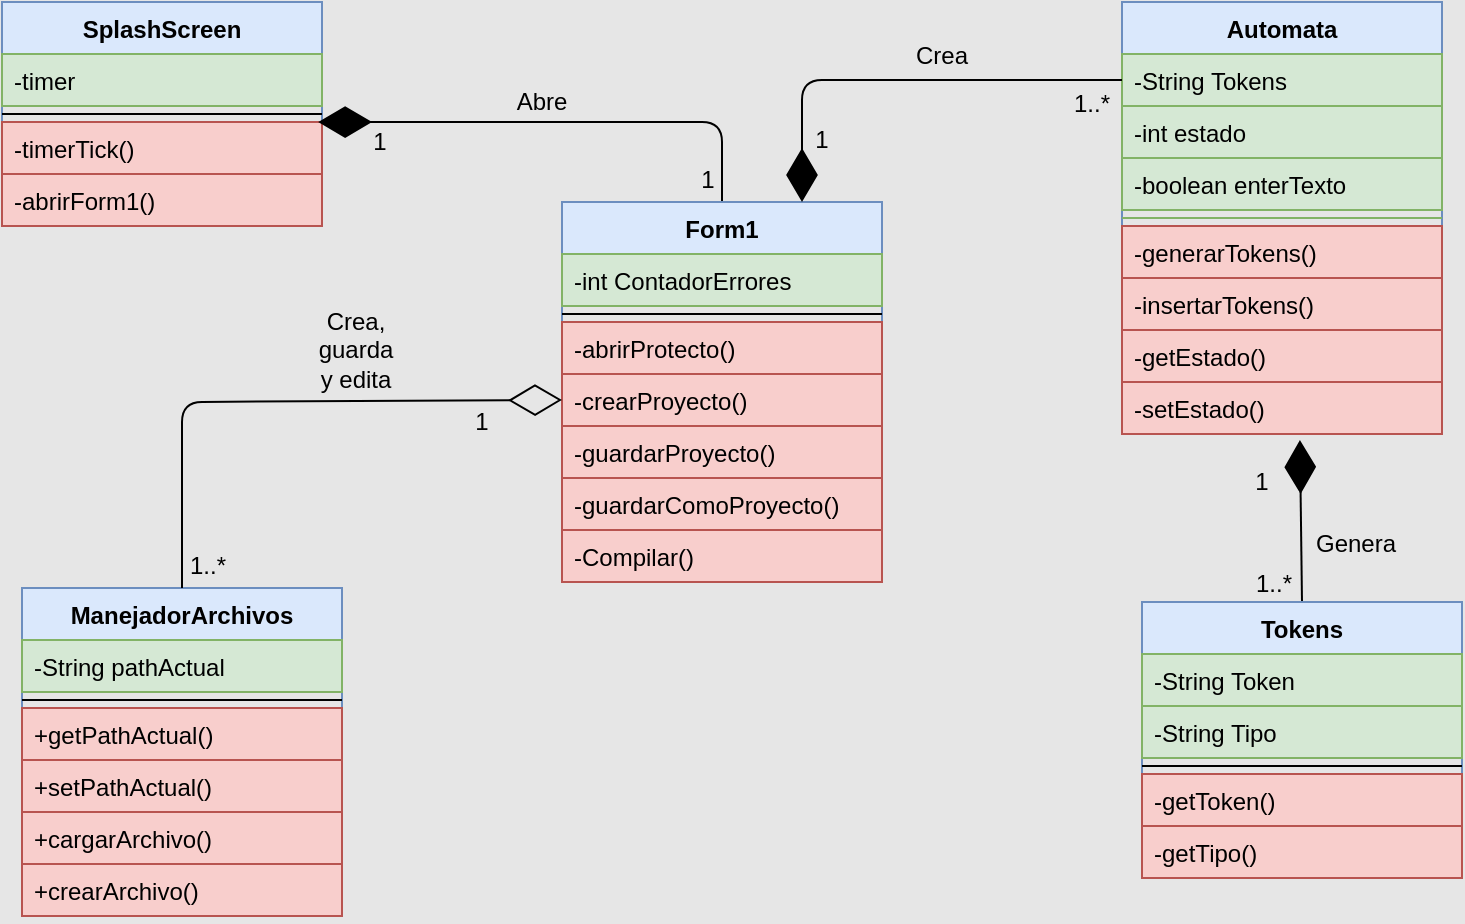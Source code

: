 <mxfile version="13.7.2" type="device"><diagram id="CXkL_XpJrv66hDQFzyhc" name="Page-1"><mxGraphModel dx="942" dy="606" grid="0" gridSize="10" guides="1" tooltips="1" connect="1" arrows="1" fold="1" page="0" pageScale="1" pageWidth="827" pageHeight="1169" background="#E6E6E6" math="0" shadow="0"><root><mxCell id="0"/><mxCell id="1" parent="0"/><mxCell id="KGvlu_WHEgwmQZyYBkTE-1" value="SplashScreen" style="swimlane;fontStyle=1;align=center;verticalAlign=top;childLayout=stackLayout;horizontal=1;startSize=26;horizontalStack=0;resizeParent=1;resizeParentMax=0;resizeLast=0;collapsible=1;marginBottom=0;fillColor=#dae8fc;strokeColor=#6c8ebf;" vertex="1" parent="1"><mxGeometry x="40" y="40" width="160" height="112" as="geometry"/></mxCell><mxCell id="KGvlu_WHEgwmQZyYBkTE-2" value="-timer" style="text;strokeColor=#82b366;fillColor=#d5e8d4;align=left;verticalAlign=top;spacingLeft=4;spacingRight=4;overflow=hidden;rotatable=0;points=[[0,0.5],[1,0.5]];portConstraint=eastwest;" vertex="1" parent="KGvlu_WHEgwmQZyYBkTE-1"><mxGeometry y="26" width="160" height="26" as="geometry"/></mxCell><mxCell id="KGvlu_WHEgwmQZyYBkTE-3" value="" style="line;strokeWidth=1;fillColor=none;align=left;verticalAlign=middle;spacingTop=-1;spacingLeft=3;spacingRight=3;rotatable=0;labelPosition=right;points=[];portConstraint=eastwest;" vertex="1" parent="KGvlu_WHEgwmQZyYBkTE-1"><mxGeometry y="52" width="160" height="8" as="geometry"/></mxCell><mxCell id="KGvlu_WHEgwmQZyYBkTE-4" value="-timerTick()" style="text;strokeColor=#b85450;fillColor=#f8cecc;align=left;verticalAlign=top;spacingLeft=4;spacingRight=4;overflow=hidden;rotatable=0;points=[[0,0.5],[1,0.5]];portConstraint=eastwest;" vertex="1" parent="KGvlu_WHEgwmQZyYBkTE-1"><mxGeometry y="60" width="160" height="26" as="geometry"/></mxCell><mxCell id="KGvlu_WHEgwmQZyYBkTE-8" value="-abrirForm1()" style="text;strokeColor=#b85450;fillColor=#f8cecc;align=left;verticalAlign=top;spacingLeft=4;spacingRight=4;overflow=hidden;rotatable=0;points=[[0,0.5],[1,0.5]];portConstraint=eastwest;" vertex="1" parent="KGvlu_WHEgwmQZyYBkTE-1"><mxGeometry y="86" width="160" height="26" as="geometry"/></mxCell><mxCell id="KGvlu_WHEgwmQZyYBkTE-38" value="Automata" style="swimlane;fontStyle=1;align=center;verticalAlign=top;childLayout=stackLayout;horizontal=1;startSize=26;horizontalStack=0;resizeParent=1;resizeParentMax=0;resizeLast=0;collapsible=1;marginBottom=0;fillColor=#dae8fc;strokeColor=#6c8ebf;" vertex="1" parent="1"><mxGeometry x="600" y="40" width="160" height="216" as="geometry"/></mxCell><mxCell id="KGvlu_WHEgwmQZyYBkTE-39" value="-String Tokens" style="text;strokeColor=#82b366;fillColor=#d5e8d4;align=left;verticalAlign=top;spacingLeft=4;spacingRight=4;overflow=hidden;rotatable=0;points=[[0,0.5],[1,0.5]];portConstraint=eastwest;" vertex="1" parent="KGvlu_WHEgwmQZyYBkTE-38"><mxGeometry y="26" width="160" height="26" as="geometry"/></mxCell><mxCell id="KGvlu_WHEgwmQZyYBkTE-46" value="-int estado" style="text;strokeColor=#82b366;fillColor=#d5e8d4;align=left;verticalAlign=top;spacingLeft=4;spacingRight=4;overflow=hidden;rotatable=0;points=[[0,0.5],[1,0.5]];portConstraint=eastwest;" vertex="1" parent="KGvlu_WHEgwmQZyYBkTE-38"><mxGeometry y="52" width="160" height="26" as="geometry"/></mxCell><mxCell id="KGvlu_WHEgwmQZyYBkTE-47" value="-boolean enterTexto" style="text;strokeColor=#82b366;fillColor=#d5e8d4;align=left;verticalAlign=top;spacingLeft=4;spacingRight=4;overflow=hidden;rotatable=0;points=[[0,0.5],[1,0.5]];portConstraint=eastwest;" vertex="1" parent="KGvlu_WHEgwmQZyYBkTE-38"><mxGeometry y="78" width="160" height="26" as="geometry"/></mxCell><mxCell id="KGvlu_WHEgwmQZyYBkTE-40" value="" style="line;strokeWidth=1;fillColor=#d5e8d4;align=left;verticalAlign=middle;spacingTop=-1;spacingLeft=3;spacingRight=3;rotatable=0;labelPosition=right;points=[];portConstraint=eastwest;strokeColor=#82b366;" vertex="1" parent="KGvlu_WHEgwmQZyYBkTE-38"><mxGeometry y="104" width="160" height="8" as="geometry"/></mxCell><mxCell id="KGvlu_WHEgwmQZyYBkTE-41" value="-generarTokens()" style="text;strokeColor=#b85450;fillColor=#f8cecc;align=left;verticalAlign=top;spacingLeft=4;spacingRight=4;overflow=hidden;rotatable=0;points=[[0,0.5],[1,0.5]];portConstraint=eastwest;" vertex="1" parent="KGvlu_WHEgwmQZyYBkTE-38"><mxGeometry y="112" width="160" height="26" as="geometry"/></mxCell><mxCell id="KGvlu_WHEgwmQZyYBkTE-42" value="-insertarTokens()" style="text;strokeColor=#b85450;fillColor=#f8cecc;align=left;verticalAlign=top;spacingLeft=4;spacingRight=4;overflow=hidden;rotatable=0;points=[[0,0.5],[1,0.5]];portConstraint=eastwest;" vertex="1" parent="KGvlu_WHEgwmQZyYBkTE-38"><mxGeometry y="138" width="160" height="26" as="geometry"/></mxCell><mxCell id="KGvlu_WHEgwmQZyYBkTE-43" value="-getEstado()" style="text;strokeColor=#b85450;fillColor=#f8cecc;align=left;verticalAlign=top;spacingLeft=4;spacingRight=4;overflow=hidden;rotatable=0;points=[[0,0.5],[1,0.5]];portConstraint=eastwest;" vertex="1" parent="KGvlu_WHEgwmQZyYBkTE-38"><mxGeometry y="164" width="160" height="26" as="geometry"/></mxCell><mxCell id="KGvlu_WHEgwmQZyYBkTE-44" value="-setEstado()" style="text;strokeColor=#b85450;fillColor=#f8cecc;align=left;verticalAlign=top;spacingLeft=4;spacingRight=4;overflow=hidden;rotatable=0;points=[[0,0.5],[1,0.5]];portConstraint=eastwest;" vertex="1" parent="KGvlu_WHEgwmQZyYBkTE-38"><mxGeometry y="190" width="160" height="26" as="geometry"/></mxCell><mxCell id="KGvlu_WHEgwmQZyYBkTE-20" value="ManejadorArchivos" style="swimlane;fontStyle=1;align=center;verticalAlign=top;childLayout=stackLayout;horizontal=1;startSize=26;horizontalStack=0;resizeParent=1;resizeParentMax=0;resizeLast=0;collapsible=1;marginBottom=0;fillColor=#dae8fc;strokeColor=#6c8ebf;" vertex="1" parent="1"><mxGeometry x="50" y="333" width="160" height="164" as="geometry"/></mxCell><mxCell id="KGvlu_WHEgwmQZyYBkTE-28" value="-String pathActual" style="text;strokeColor=#82b366;fillColor=#d5e8d4;align=left;verticalAlign=top;spacingLeft=4;spacingRight=4;overflow=hidden;rotatable=0;points=[[0,0.5],[1,0.5]];portConstraint=eastwest;" vertex="1" parent="KGvlu_WHEgwmQZyYBkTE-20"><mxGeometry y="26" width="160" height="26" as="geometry"/></mxCell><mxCell id="KGvlu_WHEgwmQZyYBkTE-22" value="" style="line;strokeWidth=1;fillColor=none;align=left;verticalAlign=middle;spacingTop=-1;spacingLeft=3;spacingRight=3;rotatable=0;labelPosition=right;points=[];portConstraint=eastwest;" vertex="1" parent="KGvlu_WHEgwmQZyYBkTE-20"><mxGeometry y="52" width="160" height="8" as="geometry"/></mxCell><mxCell id="KGvlu_WHEgwmQZyYBkTE-23" value="+getPathActual()" style="text;strokeColor=#b85450;fillColor=#f8cecc;align=left;verticalAlign=top;spacingLeft=4;spacingRight=4;overflow=hidden;rotatable=0;points=[[0,0.5],[1,0.5]];portConstraint=eastwest;" vertex="1" parent="KGvlu_WHEgwmQZyYBkTE-20"><mxGeometry y="60" width="160" height="26" as="geometry"/></mxCell><mxCell id="KGvlu_WHEgwmQZyYBkTE-24" value="+setPathActual()" style="text;strokeColor=#b85450;fillColor=#f8cecc;align=left;verticalAlign=top;spacingLeft=4;spacingRight=4;overflow=hidden;rotatable=0;points=[[0,0.5],[1,0.5]];portConstraint=eastwest;" vertex="1" parent="KGvlu_WHEgwmQZyYBkTE-20"><mxGeometry y="86" width="160" height="26" as="geometry"/></mxCell><mxCell id="KGvlu_WHEgwmQZyYBkTE-36" value="+cargarArchivo()" style="text;strokeColor=#b85450;fillColor=#f8cecc;align=left;verticalAlign=top;spacingLeft=4;spacingRight=4;overflow=hidden;rotatable=0;points=[[0,0.5],[1,0.5]];portConstraint=eastwest;" vertex="1" parent="KGvlu_WHEgwmQZyYBkTE-20"><mxGeometry y="112" width="160" height="26" as="geometry"/></mxCell><mxCell id="KGvlu_WHEgwmQZyYBkTE-37" value="+crearArchivo()" style="text;strokeColor=#b85450;fillColor=#f8cecc;align=left;verticalAlign=top;spacingLeft=4;spacingRight=4;overflow=hidden;rotatable=0;points=[[0,0.5],[1,0.5]];portConstraint=eastwest;" vertex="1" parent="KGvlu_WHEgwmQZyYBkTE-20"><mxGeometry y="138" width="160" height="26" as="geometry"/></mxCell><mxCell id="KGvlu_WHEgwmQZyYBkTE-49" value="" style="endArrow=diamondThin;endFill=1;endSize=24;html=1;entryX=0.988;entryY=1.308;entryDx=0;entryDy=0;entryPerimeter=0;exitX=0.5;exitY=0;exitDx=0;exitDy=0;" edge="1" parent="1" source="KGvlu_WHEgwmQZyYBkTE-12" target="KGvlu_WHEgwmQZyYBkTE-2"><mxGeometry width="160" relative="1" as="geometry"><mxPoint x="140" y="220" as="sourcePoint"/><mxPoint x="300" y="220" as="targetPoint"/><Array as="points"><mxPoint x="400" y="100"/></Array></mxGeometry></mxCell><mxCell id="KGvlu_WHEgwmQZyYBkTE-12" value="Form1" style="swimlane;fontStyle=1;align=center;verticalAlign=top;childLayout=stackLayout;horizontal=1;startSize=26;horizontalStack=0;resizeParent=1;resizeParentMax=0;resizeLast=0;collapsible=1;marginBottom=0;fillColor=#dae8fc;strokeColor=#6c8ebf;" vertex="1" parent="1"><mxGeometry x="320" y="140" width="160" height="190" as="geometry"/></mxCell><mxCell id="KGvlu_WHEgwmQZyYBkTE-13" value="-int ContadorErrores" style="text;strokeColor=#82b366;fillColor=#d5e8d4;align=left;verticalAlign=top;spacingLeft=4;spacingRight=4;overflow=hidden;rotatable=0;points=[[0,0.5],[1,0.5]];portConstraint=eastwest;" vertex="1" parent="KGvlu_WHEgwmQZyYBkTE-12"><mxGeometry y="26" width="160" height="26" as="geometry"/></mxCell><mxCell id="KGvlu_WHEgwmQZyYBkTE-14" value="" style="line;strokeWidth=1;fillColor=none;align=left;verticalAlign=middle;spacingTop=-1;spacingLeft=3;spacingRight=3;rotatable=0;labelPosition=right;points=[];portConstraint=eastwest;" vertex="1" parent="KGvlu_WHEgwmQZyYBkTE-12"><mxGeometry y="52" width="160" height="8" as="geometry"/></mxCell><mxCell id="KGvlu_WHEgwmQZyYBkTE-15" value="-abrirProtecto()" style="text;strokeColor=#b85450;fillColor=#f8cecc;align=left;verticalAlign=top;spacingLeft=4;spacingRight=4;overflow=hidden;rotatable=0;points=[[0,0.5],[1,0.5]];portConstraint=eastwest;" vertex="1" parent="KGvlu_WHEgwmQZyYBkTE-12"><mxGeometry y="60" width="160" height="26" as="geometry"/></mxCell><mxCell id="KGvlu_WHEgwmQZyYBkTE-16" value="-crearProyecto()" style="text;strokeColor=#b85450;fillColor=#f8cecc;align=left;verticalAlign=top;spacingLeft=4;spacingRight=4;overflow=hidden;rotatable=0;points=[[0,0.5],[1,0.5]];portConstraint=eastwest;" vertex="1" parent="KGvlu_WHEgwmQZyYBkTE-12"><mxGeometry y="86" width="160" height="26" as="geometry"/></mxCell><mxCell id="KGvlu_WHEgwmQZyYBkTE-17" value="-guardarProyecto()" style="text;strokeColor=#b85450;fillColor=#f8cecc;align=left;verticalAlign=top;spacingLeft=4;spacingRight=4;overflow=hidden;rotatable=0;points=[[0,0.5],[1,0.5]];portConstraint=eastwest;" vertex="1" parent="KGvlu_WHEgwmQZyYBkTE-12"><mxGeometry y="112" width="160" height="26" as="geometry"/></mxCell><mxCell id="KGvlu_WHEgwmQZyYBkTE-18" value="-guardarComoProyecto()&#10;" style="text;strokeColor=#b85450;fillColor=#f8cecc;align=left;verticalAlign=top;spacingLeft=4;spacingRight=4;overflow=hidden;rotatable=0;points=[[0,0.5],[1,0.5]];portConstraint=eastwest;" vertex="1" parent="KGvlu_WHEgwmQZyYBkTE-12"><mxGeometry y="138" width="160" height="26" as="geometry"/></mxCell><mxCell id="KGvlu_WHEgwmQZyYBkTE-19" value="-Compilar()" style="text;strokeColor=#b85450;fillColor=#f8cecc;align=left;verticalAlign=top;spacingLeft=4;spacingRight=4;overflow=hidden;rotatable=0;points=[[0,0.5],[1,0.5]];portConstraint=eastwest;" vertex="1" parent="KGvlu_WHEgwmQZyYBkTE-12"><mxGeometry y="164" width="160" height="26" as="geometry"/></mxCell><mxCell id="KGvlu_WHEgwmQZyYBkTE-50" value="" style="endArrow=diamondThin;endFill=1;endSize=24;html=1;entryX=0.556;entryY=1.115;entryDx=0;entryDy=0;entryPerimeter=0;exitX=0.5;exitY=0;exitDx=0;exitDy=0;" edge="1" parent="1" source="KGvlu_WHEgwmQZyYBkTE-29" target="KGvlu_WHEgwmQZyYBkTE-44"><mxGeometry width="160" relative="1" as="geometry"><mxPoint x="440" y="380" as="sourcePoint"/><mxPoint x="700" y="290" as="targetPoint"/></mxGeometry></mxCell><mxCell id="KGvlu_WHEgwmQZyYBkTE-29" value="Tokens" style="swimlane;fontStyle=1;align=center;verticalAlign=top;childLayout=stackLayout;horizontal=1;startSize=26;horizontalStack=0;resizeParent=1;resizeParentMax=0;resizeLast=0;collapsible=1;marginBottom=0;fillColor=#dae8fc;strokeColor=#6c8ebf;" vertex="1" parent="1"><mxGeometry x="610" y="340" width="160" height="138" as="geometry"/></mxCell><mxCell id="KGvlu_WHEgwmQZyYBkTE-30" value="-String Token" style="text;strokeColor=#82b366;fillColor=#d5e8d4;align=left;verticalAlign=top;spacingLeft=4;spacingRight=4;overflow=hidden;rotatable=0;points=[[0,0.5],[1,0.5]];portConstraint=eastwest;" vertex="1" parent="KGvlu_WHEgwmQZyYBkTE-29"><mxGeometry y="26" width="160" height="26" as="geometry"/></mxCell><mxCell id="KGvlu_WHEgwmQZyYBkTE-31" value="-String Tipo" style="text;strokeColor=#82b366;fillColor=#d5e8d4;align=left;verticalAlign=top;spacingLeft=4;spacingRight=4;overflow=hidden;rotatable=0;points=[[0,0.5],[1,0.5]];portConstraint=eastwest;" vertex="1" parent="KGvlu_WHEgwmQZyYBkTE-29"><mxGeometry y="52" width="160" height="26" as="geometry"/></mxCell><mxCell id="KGvlu_WHEgwmQZyYBkTE-32" value="" style="line;strokeWidth=1;fillColor=none;align=left;verticalAlign=middle;spacingTop=-1;spacingLeft=3;spacingRight=3;rotatable=0;labelPosition=right;points=[];portConstraint=eastwest;" vertex="1" parent="KGvlu_WHEgwmQZyYBkTE-29"><mxGeometry y="78" width="160" height="8" as="geometry"/></mxCell><mxCell id="KGvlu_WHEgwmQZyYBkTE-33" value="-getToken()" style="text;strokeColor=#b85450;fillColor=#f8cecc;align=left;verticalAlign=top;spacingLeft=4;spacingRight=4;overflow=hidden;rotatable=0;points=[[0,0.5],[1,0.5]];portConstraint=eastwest;" vertex="1" parent="KGvlu_WHEgwmQZyYBkTE-29"><mxGeometry y="86" width="160" height="26" as="geometry"/></mxCell><mxCell id="KGvlu_WHEgwmQZyYBkTE-34" value="-getTipo()" style="text;strokeColor=#b85450;fillColor=#f8cecc;align=left;verticalAlign=top;spacingLeft=4;spacingRight=4;overflow=hidden;rotatable=0;points=[[0,0.5],[1,0.5]];portConstraint=eastwest;" vertex="1" parent="KGvlu_WHEgwmQZyYBkTE-29"><mxGeometry y="112" width="160" height="26" as="geometry"/></mxCell><mxCell id="KGvlu_WHEgwmQZyYBkTE-51" value="" style="endArrow=diamondThin;endFill=1;endSize=24;html=1;entryX=0.75;entryY=0;entryDx=0;entryDy=0;exitX=0;exitY=0.5;exitDx=0;exitDy=0;" edge="1" parent="1" source="KGvlu_WHEgwmQZyYBkTE-39" target="KGvlu_WHEgwmQZyYBkTE-12"><mxGeometry width="160" relative="1" as="geometry"><mxPoint x="370" y="400" as="sourcePoint"/><mxPoint x="530" y="400" as="targetPoint"/><Array as="points"><mxPoint x="440" y="79"/></Array></mxGeometry></mxCell><mxCell id="KGvlu_WHEgwmQZyYBkTE-52" value="" style="endArrow=diamondThin;endFill=0;endSize=24;html=1;entryX=0;entryY=0.5;entryDx=0;entryDy=0;exitX=0.5;exitY=0;exitDx=0;exitDy=0;" edge="1" parent="1" source="KGvlu_WHEgwmQZyYBkTE-20" target="KGvlu_WHEgwmQZyYBkTE-16"><mxGeometry width="160" relative="1" as="geometry"><mxPoint x="80" y="250" as="sourcePoint"/><mxPoint x="240" y="250" as="targetPoint"/><Array as="points"><mxPoint x="130" y="240"/></Array></mxGeometry></mxCell><mxCell id="KGvlu_WHEgwmQZyYBkTE-53" value="1" style="text;html=1;strokeColor=none;fillColor=none;align=center;verticalAlign=middle;whiteSpace=wrap;rounded=0;" vertex="1" parent="1"><mxGeometry x="219" y="100" width="20" height="20" as="geometry"/></mxCell><mxCell id="KGvlu_WHEgwmQZyYBkTE-54" value="1" style="text;html=1;strokeColor=none;fillColor=none;align=center;verticalAlign=middle;whiteSpace=wrap;rounded=0;" vertex="1" parent="1"><mxGeometry x="383" y="119" width="20" height="20" as="geometry"/></mxCell><mxCell id="KGvlu_WHEgwmQZyYBkTE-55" value="1" style="text;html=1;strokeColor=none;fillColor=none;align=center;verticalAlign=middle;whiteSpace=wrap;rounded=0;" vertex="1" parent="1"><mxGeometry x="270" y="240" width="20" height="20" as="geometry"/></mxCell><mxCell id="KGvlu_WHEgwmQZyYBkTE-56" value="1..*" style="text;html=1;strokeColor=none;fillColor=none;align=center;verticalAlign=middle;whiteSpace=wrap;rounded=0;" vertex="1" parent="1"><mxGeometry x="575" y="81" width="20" height="20" as="geometry"/></mxCell><mxCell id="KGvlu_WHEgwmQZyYBkTE-58" value="1" style="text;html=1;strokeColor=none;fillColor=none;align=center;verticalAlign=middle;whiteSpace=wrap;rounded=0;" vertex="1" parent="1"><mxGeometry x="660" y="270" width="20" height="20" as="geometry"/></mxCell><mxCell id="KGvlu_WHEgwmQZyYBkTE-59" value="1..*" style="text;html=1;strokeColor=none;fillColor=none;align=center;verticalAlign=middle;whiteSpace=wrap;rounded=0;" vertex="1" parent="1"><mxGeometry x="666" y="321" width="20" height="20" as="geometry"/></mxCell><mxCell id="KGvlu_WHEgwmQZyYBkTE-60" value="1" style="text;html=1;strokeColor=none;fillColor=none;align=center;verticalAlign=middle;whiteSpace=wrap;rounded=0;" vertex="1" parent="1"><mxGeometry x="440" y="99" width="20" height="20" as="geometry"/></mxCell><mxCell id="KGvlu_WHEgwmQZyYBkTE-62" value="1..*" style="text;html=1;strokeColor=none;fillColor=none;align=center;verticalAlign=middle;whiteSpace=wrap;rounded=0;" vertex="1" parent="1"><mxGeometry x="133" y="312" width="20" height="20" as="geometry"/></mxCell><mxCell id="KGvlu_WHEgwmQZyYBkTE-64" value="Abre" style="text;html=1;strokeColor=none;fillColor=none;align=center;verticalAlign=middle;whiteSpace=wrap;rounded=0;" vertex="1" parent="1"><mxGeometry x="290" y="80" width="40" height="20" as="geometry"/></mxCell><mxCell id="KGvlu_WHEgwmQZyYBkTE-65" value="Crea" style="text;html=1;strokeColor=none;fillColor=none;align=center;verticalAlign=middle;whiteSpace=wrap;rounded=0;" vertex="1" parent="1"><mxGeometry x="490" y="57" width="40" height="20" as="geometry"/></mxCell><mxCell id="KGvlu_WHEgwmQZyYBkTE-66" value="Genera" style="text;html=1;strokeColor=none;fillColor=none;align=center;verticalAlign=middle;whiteSpace=wrap;rounded=0;" vertex="1" parent="1"><mxGeometry x="697" y="301" width="40" height="20" as="geometry"/></mxCell><mxCell id="KGvlu_WHEgwmQZyYBkTE-67" value="Crea, guarda y edita" style="text;html=1;strokeColor=none;fillColor=none;align=center;verticalAlign=middle;whiteSpace=wrap;rounded=0;" vertex="1" parent="1"><mxGeometry x="197" y="204" width="40" height="20" as="geometry"/></mxCell></root></mxGraphModel></diagram></mxfile>